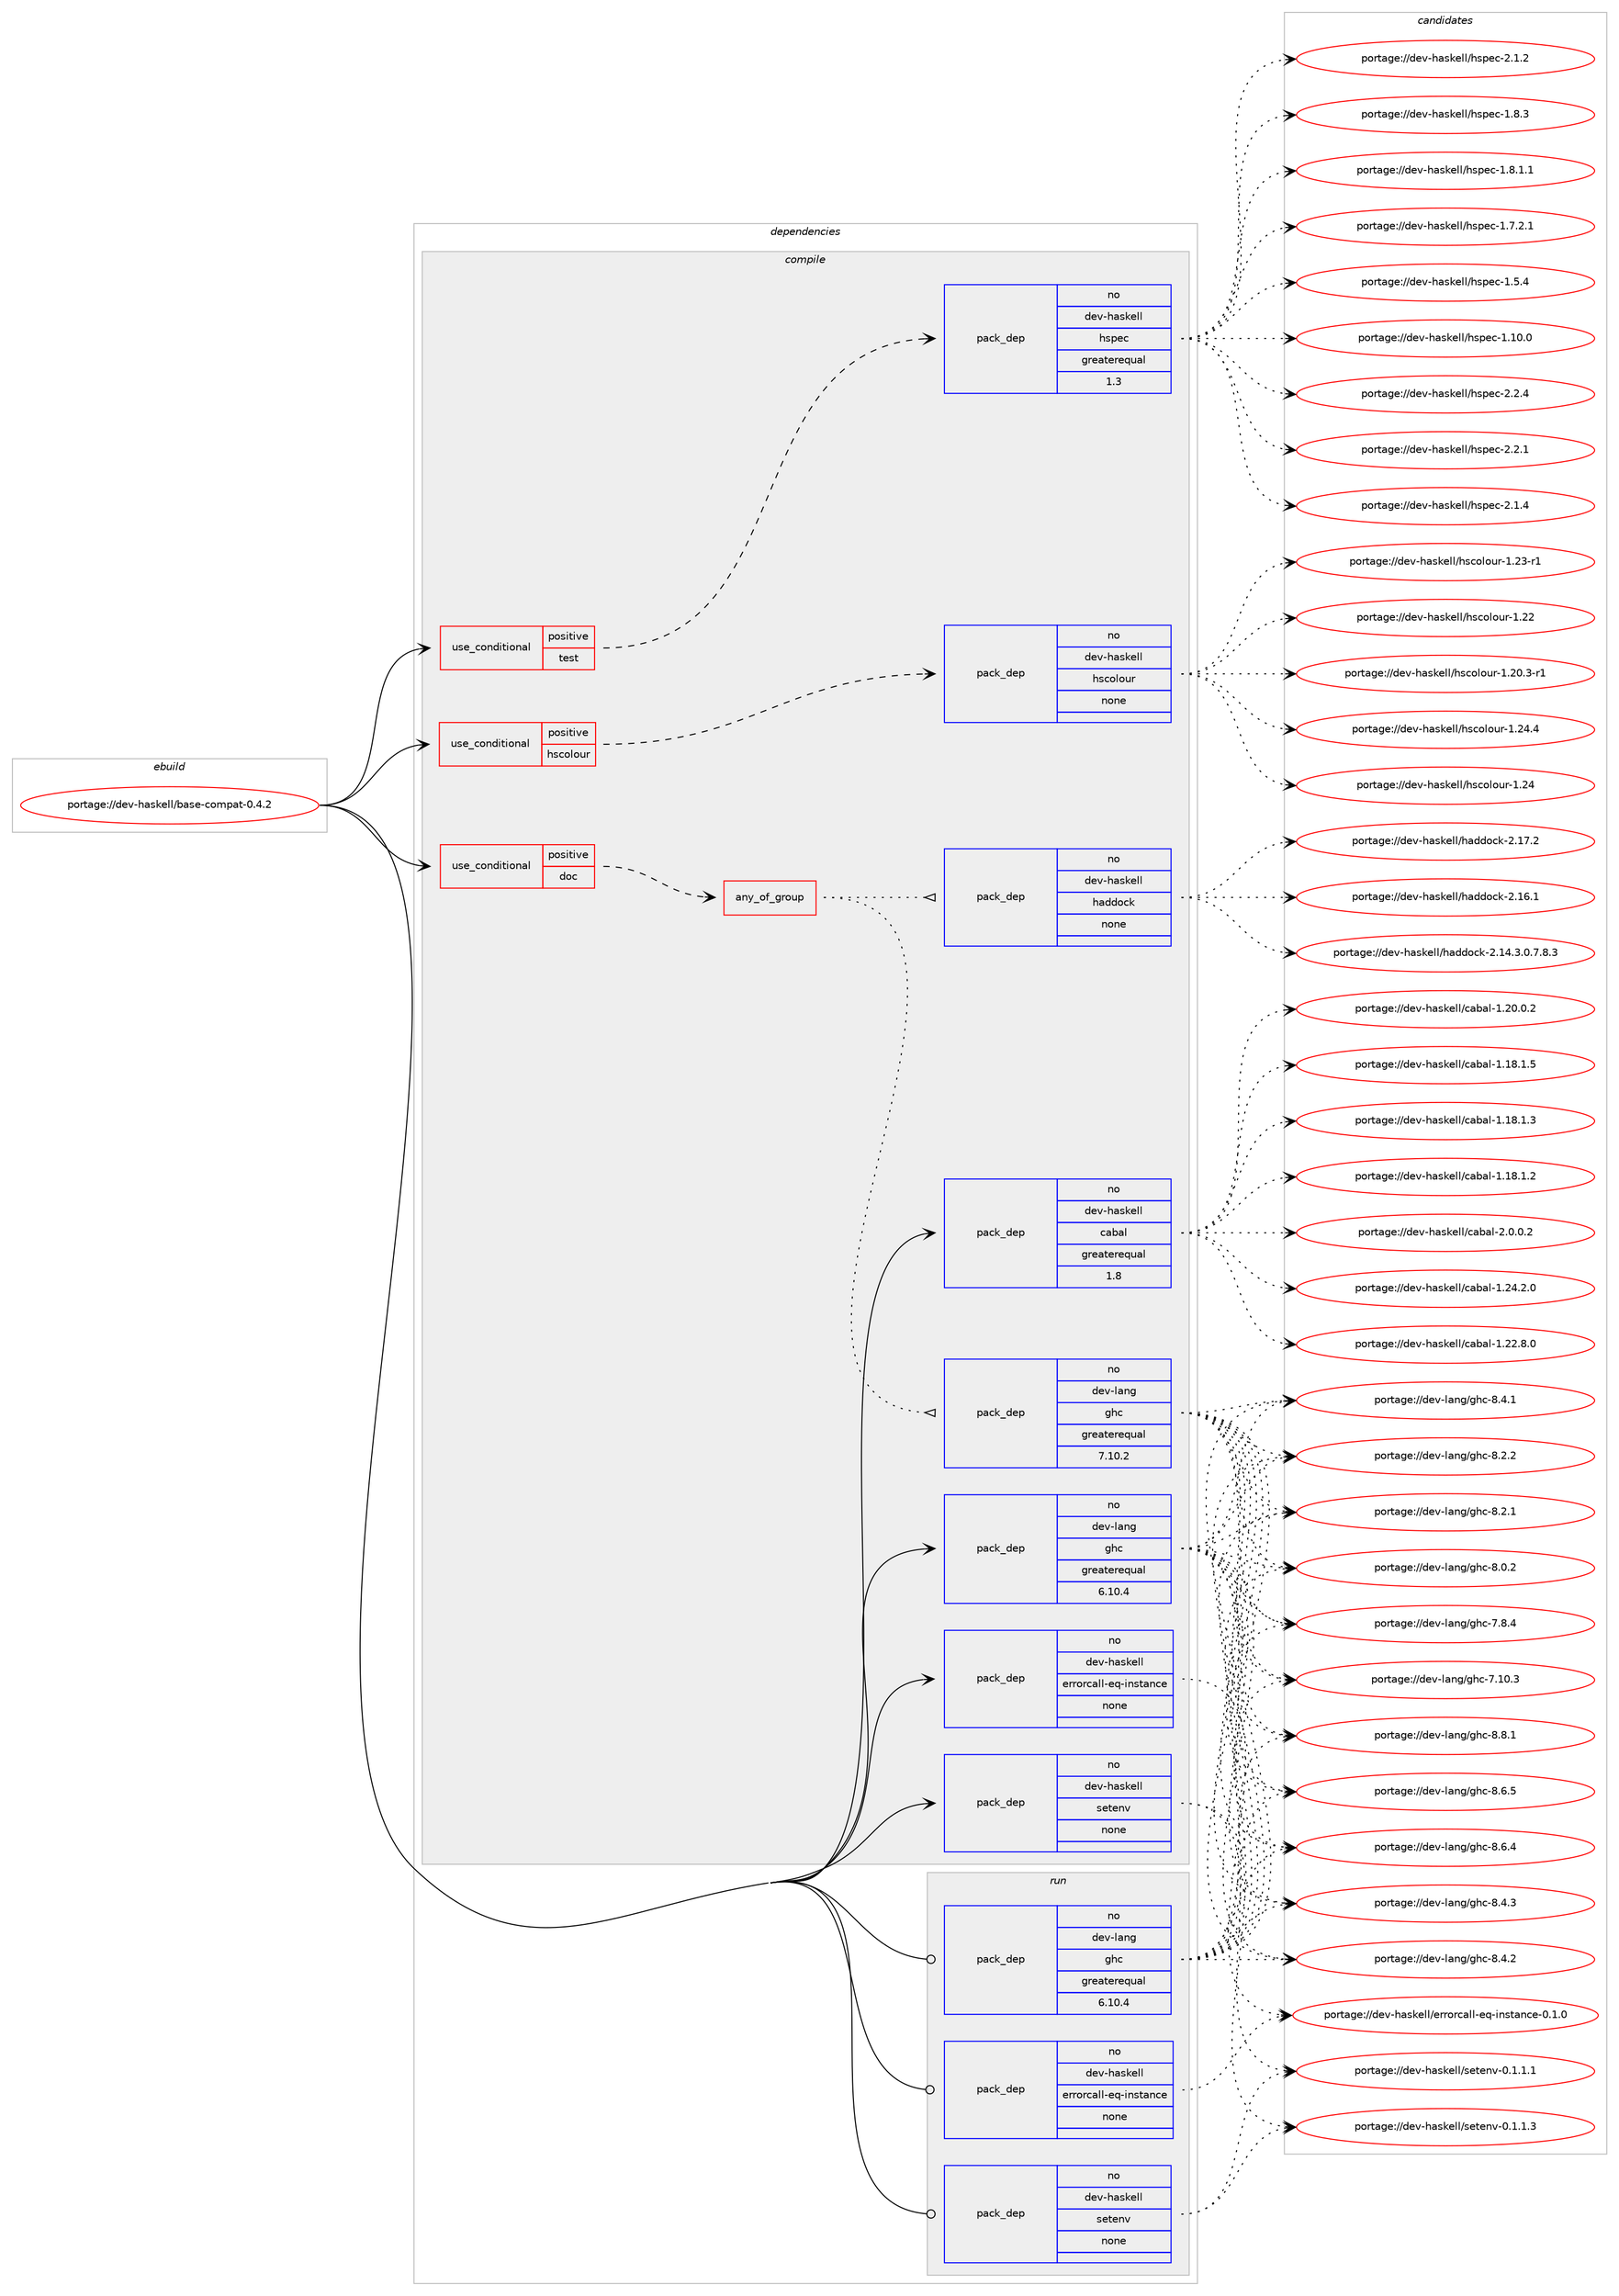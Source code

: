 digraph prolog {

# *************
# Graph options
# *************

newrank=true;
concentrate=true;
compound=true;
graph [rankdir=LR,fontname=Helvetica,fontsize=10,ranksep=1.5];#, ranksep=2.5, nodesep=0.2];
edge  [arrowhead=vee];
node  [fontname=Helvetica,fontsize=10];

# **********
# The ebuild
# **********

subgraph cluster_leftcol {
color=gray;
label=<<i>ebuild</i>>;
id [label="portage://dev-haskell/base-compat-0.4.2", color=red, width=4, href="../dev-haskell/base-compat-0.4.2.svg"];
}

# ****************
# The dependencies
# ****************

subgraph cluster_midcol {
color=gray;
label=<<i>dependencies</i>>;
subgraph cluster_compile {
fillcolor="#eeeeee";
style=filled;
label=<<i>compile</i>>;
subgraph cond135005 {
dependency571271 [label=<<TABLE BORDER="0" CELLBORDER="1" CELLSPACING="0" CELLPADDING="4"><TR><TD ROWSPAN="3" CELLPADDING="10">use_conditional</TD></TR><TR><TD>positive</TD></TR><TR><TD>doc</TD></TR></TABLE>>, shape=none, color=red];
subgraph any6814 {
dependency571272 [label=<<TABLE BORDER="0" CELLBORDER="1" CELLSPACING="0" CELLPADDING="4"><TR><TD CELLPADDING="10">any_of_group</TD></TR></TABLE>>, shape=none, color=red];subgraph pack429215 {
dependency571273 [label=<<TABLE BORDER="0" CELLBORDER="1" CELLSPACING="0" CELLPADDING="4" WIDTH="220"><TR><TD ROWSPAN="6" CELLPADDING="30">pack_dep</TD></TR><TR><TD WIDTH="110">no</TD></TR><TR><TD>dev-haskell</TD></TR><TR><TD>haddock</TD></TR><TR><TD>none</TD></TR><TR><TD></TD></TR></TABLE>>, shape=none, color=blue];
}
dependency571272:e -> dependency571273:w [weight=20,style="dotted",arrowhead="oinv"];
subgraph pack429216 {
dependency571274 [label=<<TABLE BORDER="0" CELLBORDER="1" CELLSPACING="0" CELLPADDING="4" WIDTH="220"><TR><TD ROWSPAN="6" CELLPADDING="30">pack_dep</TD></TR><TR><TD WIDTH="110">no</TD></TR><TR><TD>dev-lang</TD></TR><TR><TD>ghc</TD></TR><TR><TD>greaterequal</TD></TR><TR><TD>7.10.2</TD></TR></TABLE>>, shape=none, color=blue];
}
dependency571272:e -> dependency571274:w [weight=20,style="dotted",arrowhead="oinv"];
}
dependency571271:e -> dependency571272:w [weight=20,style="dashed",arrowhead="vee"];
}
id:e -> dependency571271:w [weight=20,style="solid",arrowhead="vee"];
subgraph cond135006 {
dependency571275 [label=<<TABLE BORDER="0" CELLBORDER="1" CELLSPACING="0" CELLPADDING="4"><TR><TD ROWSPAN="3" CELLPADDING="10">use_conditional</TD></TR><TR><TD>positive</TD></TR><TR><TD>hscolour</TD></TR></TABLE>>, shape=none, color=red];
subgraph pack429217 {
dependency571276 [label=<<TABLE BORDER="0" CELLBORDER="1" CELLSPACING="0" CELLPADDING="4" WIDTH="220"><TR><TD ROWSPAN="6" CELLPADDING="30">pack_dep</TD></TR><TR><TD WIDTH="110">no</TD></TR><TR><TD>dev-haskell</TD></TR><TR><TD>hscolour</TD></TR><TR><TD>none</TD></TR><TR><TD></TD></TR></TABLE>>, shape=none, color=blue];
}
dependency571275:e -> dependency571276:w [weight=20,style="dashed",arrowhead="vee"];
}
id:e -> dependency571275:w [weight=20,style="solid",arrowhead="vee"];
subgraph cond135007 {
dependency571277 [label=<<TABLE BORDER="0" CELLBORDER="1" CELLSPACING="0" CELLPADDING="4"><TR><TD ROWSPAN="3" CELLPADDING="10">use_conditional</TD></TR><TR><TD>positive</TD></TR><TR><TD>test</TD></TR></TABLE>>, shape=none, color=red];
subgraph pack429218 {
dependency571278 [label=<<TABLE BORDER="0" CELLBORDER="1" CELLSPACING="0" CELLPADDING="4" WIDTH="220"><TR><TD ROWSPAN="6" CELLPADDING="30">pack_dep</TD></TR><TR><TD WIDTH="110">no</TD></TR><TR><TD>dev-haskell</TD></TR><TR><TD>hspec</TD></TR><TR><TD>greaterequal</TD></TR><TR><TD>1.3</TD></TR></TABLE>>, shape=none, color=blue];
}
dependency571277:e -> dependency571278:w [weight=20,style="dashed",arrowhead="vee"];
}
id:e -> dependency571277:w [weight=20,style="solid",arrowhead="vee"];
subgraph pack429219 {
dependency571279 [label=<<TABLE BORDER="0" CELLBORDER="1" CELLSPACING="0" CELLPADDING="4" WIDTH="220"><TR><TD ROWSPAN="6" CELLPADDING="30">pack_dep</TD></TR><TR><TD WIDTH="110">no</TD></TR><TR><TD>dev-haskell</TD></TR><TR><TD>cabal</TD></TR><TR><TD>greaterequal</TD></TR><TR><TD>1.8</TD></TR></TABLE>>, shape=none, color=blue];
}
id:e -> dependency571279:w [weight=20,style="solid",arrowhead="vee"];
subgraph pack429220 {
dependency571280 [label=<<TABLE BORDER="0" CELLBORDER="1" CELLSPACING="0" CELLPADDING="4" WIDTH="220"><TR><TD ROWSPAN="6" CELLPADDING="30">pack_dep</TD></TR><TR><TD WIDTH="110">no</TD></TR><TR><TD>dev-haskell</TD></TR><TR><TD>errorcall-eq-instance</TD></TR><TR><TD>none</TD></TR><TR><TD></TD></TR></TABLE>>, shape=none, color=blue];
}
id:e -> dependency571280:w [weight=20,style="solid",arrowhead="vee"];
subgraph pack429221 {
dependency571281 [label=<<TABLE BORDER="0" CELLBORDER="1" CELLSPACING="0" CELLPADDING="4" WIDTH="220"><TR><TD ROWSPAN="6" CELLPADDING="30">pack_dep</TD></TR><TR><TD WIDTH="110">no</TD></TR><TR><TD>dev-haskell</TD></TR><TR><TD>setenv</TD></TR><TR><TD>none</TD></TR><TR><TD></TD></TR></TABLE>>, shape=none, color=blue];
}
id:e -> dependency571281:w [weight=20,style="solid",arrowhead="vee"];
subgraph pack429222 {
dependency571282 [label=<<TABLE BORDER="0" CELLBORDER="1" CELLSPACING="0" CELLPADDING="4" WIDTH="220"><TR><TD ROWSPAN="6" CELLPADDING="30">pack_dep</TD></TR><TR><TD WIDTH="110">no</TD></TR><TR><TD>dev-lang</TD></TR><TR><TD>ghc</TD></TR><TR><TD>greaterequal</TD></TR><TR><TD>6.10.4</TD></TR></TABLE>>, shape=none, color=blue];
}
id:e -> dependency571282:w [weight=20,style="solid",arrowhead="vee"];
}
subgraph cluster_compileandrun {
fillcolor="#eeeeee";
style=filled;
label=<<i>compile and run</i>>;
}
subgraph cluster_run {
fillcolor="#eeeeee";
style=filled;
label=<<i>run</i>>;
subgraph pack429223 {
dependency571283 [label=<<TABLE BORDER="0" CELLBORDER="1" CELLSPACING="0" CELLPADDING="4" WIDTH="220"><TR><TD ROWSPAN="6" CELLPADDING="30">pack_dep</TD></TR><TR><TD WIDTH="110">no</TD></TR><TR><TD>dev-haskell</TD></TR><TR><TD>errorcall-eq-instance</TD></TR><TR><TD>none</TD></TR><TR><TD></TD></TR></TABLE>>, shape=none, color=blue];
}
id:e -> dependency571283:w [weight=20,style="solid",arrowhead="odot"];
subgraph pack429224 {
dependency571284 [label=<<TABLE BORDER="0" CELLBORDER="1" CELLSPACING="0" CELLPADDING="4" WIDTH="220"><TR><TD ROWSPAN="6" CELLPADDING="30">pack_dep</TD></TR><TR><TD WIDTH="110">no</TD></TR><TR><TD>dev-haskell</TD></TR><TR><TD>setenv</TD></TR><TR><TD>none</TD></TR><TR><TD></TD></TR></TABLE>>, shape=none, color=blue];
}
id:e -> dependency571284:w [weight=20,style="solid",arrowhead="odot"];
subgraph pack429225 {
dependency571285 [label=<<TABLE BORDER="0" CELLBORDER="1" CELLSPACING="0" CELLPADDING="4" WIDTH="220"><TR><TD ROWSPAN="6" CELLPADDING="30">pack_dep</TD></TR><TR><TD WIDTH="110">no</TD></TR><TR><TD>dev-lang</TD></TR><TR><TD>ghc</TD></TR><TR><TD>greaterequal</TD></TR><TR><TD>6.10.4</TD></TR></TABLE>>, shape=none, color=blue];
}
id:e -> dependency571285:w [weight=20,style="solid",arrowhead="odot"];
}
}

# **************
# The candidates
# **************

subgraph cluster_choices {
rank=same;
color=gray;
label=<<i>candidates</i>>;

subgraph choice429215 {
color=black;
nodesep=1;
choice100101118451049711510710110810847104971001001119910745504649554650 [label="portage://dev-haskell/haddock-2.17.2", color=red, width=4,href="../dev-haskell/haddock-2.17.2.svg"];
choice100101118451049711510710110810847104971001001119910745504649544649 [label="portage://dev-haskell/haddock-2.16.1", color=red, width=4,href="../dev-haskell/haddock-2.16.1.svg"];
choice1001011184510497115107101108108471049710010011199107455046495246514648465546564651 [label="portage://dev-haskell/haddock-2.14.3.0.7.8.3", color=red, width=4,href="../dev-haskell/haddock-2.14.3.0.7.8.3.svg"];
dependency571273:e -> choice100101118451049711510710110810847104971001001119910745504649554650:w [style=dotted,weight="100"];
dependency571273:e -> choice100101118451049711510710110810847104971001001119910745504649544649:w [style=dotted,weight="100"];
dependency571273:e -> choice1001011184510497115107101108108471049710010011199107455046495246514648465546564651:w [style=dotted,weight="100"];
}
subgraph choice429216 {
color=black;
nodesep=1;
choice10010111845108971101034710310499455646564649 [label="portage://dev-lang/ghc-8.8.1", color=red, width=4,href="../dev-lang/ghc-8.8.1.svg"];
choice10010111845108971101034710310499455646544653 [label="portage://dev-lang/ghc-8.6.5", color=red, width=4,href="../dev-lang/ghc-8.6.5.svg"];
choice10010111845108971101034710310499455646544652 [label="portage://dev-lang/ghc-8.6.4", color=red, width=4,href="../dev-lang/ghc-8.6.4.svg"];
choice10010111845108971101034710310499455646524651 [label="portage://dev-lang/ghc-8.4.3", color=red, width=4,href="../dev-lang/ghc-8.4.3.svg"];
choice10010111845108971101034710310499455646524650 [label="portage://dev-lang/ghc-8.4.2", color=red, width=4,href="../dev-lang/ghc-8.4.2.svg"];
choice10010111845108971101034710310499455646524649 [label="portage://dev-lang/ghc-8.4.1", color=red, width=4,href="../dev-lang/ghc-8.4.1.svg"];
choice10010111845108971101034710310499455646504650 [label="portage://dev-lang/ghc-8.2.2", color=red, width=4,href="../dev-lang/ghc-8.2.2.svg"];
choice10010111845108971101034710310499455646504649 [label="portage://dev-lang/ghc-8.2.1", color=red, width=4,href="../dev-lang/ghc-8.2.1.svg"];
choice10010111845108971101034710310499455646484650 [label="portage://dev-lang/ghc-8.0.2", color=red, width=4,href="../dev-lang/ghc-8.0.2.svg"];
choice10010111845108971101034710310499455546564652 [label="portage://dev-lang/ghc-7.8.4", color=red, width=4,href="../dev-lang/ghc-7.8.4.svg"];
choice1001011184510897110103471031049945554649484651 [label="portage://dev-lang/ghc-7.10.3", color=red, width=4,href="../dev-lang/ghc-7.10.3.svg"];
dependency571274:e -> choice10010111845108971101034710310499455646564649:w [style=dotted,weight="100"];
dependency571274:e -> choice10010111845108971101034710310499455646544653:w [style=dotted,weight="100"];
dependency571274:e -> choice10010111845108971101034710310499455646544652:w [style=dotted,weight="100"];
dependency571274:e -> choice10010111845108971101034710310499455646524651:w [style=dotted,weight="100"];
dependency571274:e -> choice10010111845108971101034710310499455646524650:w [style=dotted,weight="100"];
dependency571274:e -> choice10010111845108971101034710310499455646524649:w [style=dotted,weight="100"];
dependency571274:e -> choice10010111845108971101034710310499455646504650:w [style=dotted,weight="100"];
dependency571274:e -> choice10010111845108971101034710310499455646504649:w [style=dotted,weight="100"];
dependency571274:e -> choice10010111845108971101034710310499455646484650:w [style=dotted,weight="100"];
dependency571274:e -> choice10010111845108971101034710310499455546564652:w [style=dotted,weight="100"];
dependency571274:e -> choice1001011184510897110103471031049945554649484651:w [style=dotted,weight="100"];
}
subgraph choice429217 {
color=black;
nodesep=1;
choice1001011184510497115107101108108471041159911110811111711445494650524652 [label="portage://dev-haskell/hscolour-1.24.4", color=red, width=4,href="../dev-haskell/hscolour-1.24.4.svg"];
choice100101118451049711510710110810847104115991111081111171144549465052 [label="portage://dev-haskell/hscolour-1.24", color=red, width=4,href="../dev-haskell/hscolour-1.24.svg"];
choice1001011184510497115107101108108471041159911110811111711445494650514511449 [label="portage://dev-haskell/hscolour-1.23-r1", color=red, width=4,href="../dev-haskell/hscolour-1.23-r1.svg"];
choice100101118451049711510710110810847104115991111081111171144549465050 [label="portage://dev-haskell/hscolour-1.22", color=red, width=4,href="../dev-haskell/hscolour-1.22.svg"];
choice10010111845104971151071011081084710411599111108111117114454946504846514511449 [label="portage://dev-haskell/hscolour-1.20.3-r1", color=red, width=4,href="../dev-haskell/hscolour-1.20.3-r1.svg"];
dependency571276:e -> choice1001011184510497115107101108108471041159911110811111711445494650524652:w [style=dotted,weight="100"];
dependency571276:e -> choice100101118451049711510710110810847104115991111081111171144549465052:w [style=dotted,weight="100"];
dependency571276:e -> choice1001011184510497115107101108108471041159911110811111711445494650514511449:w [style=dotted,weight="100"];
dependency571276:e -> choice100101118451049711510710110810847104115991111081111171144549465050:w [style=dotted,weight="100"];
dependency571276:e -> choice10010111845104971151071011081084710411599111108111117114454946504846514511449:w [style=dotted,weight="100"];
}
subgraph choice429218 {
color=black;
nodesep=1;
choice10010111845104971151071011081084710411511210199455046504652 [label="portage://dev-haskell/hspec-2.2.4", color=red, width=4,href="../dev-haskell/hspec-2.2.4.svg"];
choice10010111845104971151071011081084710411511210199455046504649 [label="portage://dev-haskell/hspec-2.2.1", color=red, width=4,href="../dev-haskell/hspec-2.2.1.svg"];
choice10010111845104971151071011081084710411511210199455046494652 [label="portage://dev-haskell/hspec-2.1.4", color=red, width=4,href="../dev-haskell/hspec-2.1.4.svg"];
choice10010111845104971151071011081084710411511210199455046494650 [label="portage://dev-haskell/hspec-2.1.2", color=red, width=4,href="../dev-haskell/hspec-2.1.2.svg"];
choice10010111845104971151071011081084710411511210199454946564651 [label="portage://dev-haskell/hspec-1.8.3", color=red, width=4,href="../dev-haskell/hspec-1.8.3.svg"];
choice100101118451049711510710110810847104115112101994549465646494649 [label="portage://dev-haskell/hspec-1.8.1.1", color=red, width=4,href="../dev-haskell/hspec-1.8.1.1.svg"];
choice100101118451049711510710110810847104115112101994549465546504649 [label="portage://dev-haskell/hspec-1.7.2.1", color=red, width=4,href="../dev-haskell/hspec-1.7.2.1.svg"];
choice10010111845104971151071011081084710411511210199454946534652 [label="portage://dev-haskell/hspec-1.5.4", color=red, width=4,href="../dev-haskell/hspec-1.5.4.svg"];
choice1001011184510497115107101108108471041151121019945494649484648 [label="portage://dev-haskell/hspec-1.10.0", color=red, width=4,href="../dev-haskell/hspec-1.10.0.svg"];
dependency571278:e -> choice10010111845104971151071011081084710411511210199455046504652:w [style=dotted,weight="100"];
dependency571278:e -> choice10010111845104971151071011081084710411511210199455046504649:w [style=dotted,weight="100"];
dependency571278:e -> choice10010111845104971151071011081084710411511210199455046494652:w [style=dotted,weight="100"];
dependency571278:e -> choice10010111845104971151071011081084710411511210199455046494650:w [style=dotted,weight="100"];
dependency571278:e -> choice10010111845104971151071011081084710411511210199454946564651:w [style=dotted,weight="100"];
dependency571278:e -> choice100101118451049711510710110810847104115112101994549465646494649:w [style=dotted,weight="100"];
dependency571278:e -> choice100101118451049711510710110810847104115112101994549465546504649:w [style=dotted,weight="100"];
dependency571278:e -> choice10010111845104971151071011081084710411511210199454946534652:w [style=dotted,weight="100"];
dependency571278:e -> choice1001011184510497115107101108108471041151121019945494649484648:w [style=dotted,weight="100"];
}
subgraph choice429219 {
color=black;
nodesep=1;
choice100101118451049711510710110810847999798971084550464846484650 [label="portage://dev-haskell/cabal-2.0.0.2", color=red, width=4,href="../dev-haskell/cabal-2.0.0.2.svg"];
choice10010111845104971151071011081084799979897108454946505246504648 [label="portage://dev-haskell/cabal-1.24.2.0", color=red, width=4,href="../dev-haskell/cabal-1.24.2.0.svg"];
choice10010111845104971151071011081084799979897108454946505046564648 [label="portage://dev-haskell/cabal-1.22.8.0", color=red, width=4,href="../dev-haskell/cabal-1.22.8.0.svg"];
choice10010111845104971151071011081084799979897108454946504846484650 [label="portage://dev-haskell/cabal-1.20.0.2", color=red, width=4,href="../dev-haskell/cabal-1.20.0.2.svg"];
choice10010111845104971151071011081084799979897108454946495646494653 [label="portage://dev-haskell/cabal-1.18.1.5", color=red, width=4,href="../dev-haskell/cabal-1.18.1.5.svg"];
choice10010111845104971151071011081084799979897108454946495646494651 [label="portage://dev-haskell/cabal-1.18.1.3", color=red, width=4,href="../dev-haskell/cabal-1.18.1.3.svg"];
choice10010111845104971151071011081084799979897108454946495646494650 [label="portage://dev-haskell/cabal-1.18.1.2", color=red, width=4,href="../dev-haskell/cabal-1.18.1.2.svg"];
dependency571279:e -> choice100101118451049711510710110810847999798971084550464846484650:w [style=dotted,weight="100"];
dependency571279:e -> choice10010111845104971151071011081084799979897108454946505246504648:w [style=dotted,weight="100"];
dependency571279:e -> choice10010111845104971151071011081084799979897108454946505046564648:w [style=dotted,weight="100"];
dependency571279:e -> choice10010111845104971151071011081084799979897108454946504846484650:w [style=dotted,weight="100"];
dependency571279:e -> choice10010111845104971151071011081084799979897108454946495646494653:w [style=dotted,weight="100"];
dependency571279:e -> choice10010111845104971151071011081084799979897108454946495646494651:w [style=dotted,weight="100"];
dependency571279:e -> choice10010111845104971151071011081084799979897108454946495646494650:w [style=dotted,weight="100"];
}
subgraph choice429220 {
color=black;
nodesep=1;
choice100101118451049711510710110810847101114114111114999710810845101113451051101151169711099101454846494648 [label="portage://dev-haskell/errorcall-eq-instance-0.1.0", color=red, width=4,href="../dev-haskell/errorcall-eq-instance-0.1.0.svg"];
dependency571280:e -> choice100101118451049711510710110810847101114114111114999710810845101113451051101151169711099101454846494648:w [style=dotted,weight="100"];
}
subgraph choice429221 {
color=black;
nodesep=1;
choice1001011184510497115107101108108471151011161011101184548464946494651 [label="portage://dev-haskell/setenv-0.1.1.3", color=red, width=4,href="../dev-haskell/setenv-0.1.1.3.svg"];
choice1001011184510497115107101108108471151011161011101184548464946494649 [label="portage://dev-haskell/setenv-0.1.1.1", color=red, width=4,href="../dev-haskell/setenv-0.1.1.1.svg"];
dependency571281:e -> choice1001011184510497115107101108108471151011161011101184548464946494651:w [style=dotted,weight="100"];
dependency571281:e -> choice1001011184510497115107101108108471151011161011101184548464946494649:w [style=dotted,weight="100"];
}
subgraph choice429222 {
color=black;
nodesep=1;
choice10010111845108971101034710310499455646564649 [label="portage://dev-lang/ghc-8.8.1", color=red, width=4,href="../dev-lang/ghc-8.8.1.svg"];
choice10010111845108971101034710310499455646544653 [label="portage://dev-lang/ghc-8.6.5", color=red, width=4,href="../dev-lang/ghc-8.6.5.svg"];
choice10010111845108971101034710310499455646544652 [label="portage://dev-lang/ghc-8.6.4", color=red, width=4,href="../dev-lang/ghc-8.6.4.svg"];
choice10010111845108971101034710310499455646524651 [label="portage://dev-lang/ghc-8.4.3", color=red, width=4,href="../dev-lang/ghc-8.4.3.svg"];
choice10010111845108971101034710310499455646524650 [label="portage://dev-lang/ghc-8.4.2", color=red, width=4,href="../dev-lang/ghc-8.4.2.svg"];
choice10010111845108971101034710310499455646524649 [label="portage://dev-lang/ghc-8.4.1", color=red, width=4,href="../dev-lang/ghc-8.4.1.svg"];
choice10010111845108971101034710310499455646504650 [label="portage://dev-lang/ghc-8.2.2", color=red, width=4,href="../dev-lang/ghc-8.2.2.svg"];
choice10010111845108971101034710310499455646504649 [label="portage://dev-lang/ghc-8.2.1", color=red, width=4,href="../dev-lang/ghc-8.2.1.svg"];
choice10010111845108971101034710310499455646484650 [label="portage://dev-lang/ghc-8.0.2", color=red, width=4,href="../dev-lang/ghc-8.0.2.svg"];
choice10010111845108971101034710310499455546564652 [label="portage://dev-lang/ghc-7.8.4", color=red, width=4,href="../dev-lang/ghc-7.8.4.svg"];
choice1001011184510897110103471031049945554649484651 [label="portage://dev-lang/ghc-7.10.3", color=red, width=4,href="../dev-lang/ghc-7.10.3.svg"];
dependency571282:e -> choice10010111845108971101034710310499455646564649:w [style=dotted,weight="100"];
dependency571282:e -> choice10010111845108971101034710310499455646544653:w [style=dotted,weight="100"];
dependency571282:e -> choice10010111845108971101034710310499455646544652:w [style=dotted,weight="100"];
dependency571282:e -> choice10010111845108971101034710310499455646524651:w [style=dotted,weight="100"];
dependency571282:e -> choice10010111845108971101034710310499455646524650:w [style=dotted,weight="100"];
dependency571282:e -> choice10010111845108971101034710310499455646524649:w [style=dotted,weight="100"];
dependency571282:e -> choice10010111845108971101034710310499455646504650:w [style=dotted,weight="100"];
dependency571282:e -> choice10010111845108971101034710310499455646504649:w [style=dotted,weight="100"];
dependency571282:e -> choice10010111845108971101034710310499455646484650:w [style=dotted,weight="100"];
dependency571282:e -> choice10010111845108971101034710310499455546564652:w [style=dotted,weight="100"];
dependency571282:e -> choice1001011184510897110103471031049945554649484651:w [style=dotted,weight="100"];
}
subgraph choice429223 {
color=black;
nodesep=1;
choice100101118451049711510710110810847101114114111114999710810845101113451051101151169711099101454846494648 [label="portage://dev-haskell/errorcall-eq-instance-0.1.0", color=red, width=4,href="../dev-haskell/errorcall-eq-instance-0.1.0.svg"];
dependency571283:e -> choice100101118451049711510710110810847101114114111114999710810845101113451051101151169711099101454846494648:w [style=dotted,weight="100"];
}
subgraph choice429224 {
color=black;
nodesep=1;
choice1001011184510497115107101108108471151011161011101184548464946494651 [label="portage://dev-haskell/setenv-0.1.1.3", color=red, width=4,href="../dev-haskell/setenv-0.1.1.3.svg"];
choice1001011184510497115107101108108471151011161011101184548464946494649 [label="portage://dev-haskell/setenv-0.1.1.1", color=red, width=4,href="../dev-haskell/setenv-0.1.1.1.svg"];
dependency571284:e -> choice1001011184510497115107101108108471151011161011101184548464946494651:w [style=dotted,weight="100"];
dependency571284:e -> choice1001011184510497115107101108108471151011161011101184548464946494649:w [style=dotted,weight="100"];
}
subgraph choice429225 {
color=black;
nodesep=1;
choice10010111845108971101034710310499455646564649 [label="portage://dev-lang/ghc-8.8.1", color=red, width=4,href="../dev-lang/ghc-8.8.1.svg"];
choice10010111845108971101034710310499455646544653 [label="portage://dev-lang/ghc-8.6.5", color=red, width=4,href="../dev-lang/ghc-8.6.5.svg"];
choice10010111845108971101034710310499455646544652 [label="portage://dev-lang/ghc-8.6.4", color=red, width=4,href="../dev-lang/ghc-8.6.4.svg"];
choice10010111845108971101034710310499455646524651 [label="portage://dev-lang/ghc-8.4.3", color=red, width=4,href="../dev-lang/ghc-8.4.3.svg"];
choice10010111845108971101034710310499455646524650 [label="portage://dev-lang/ghc-8.4.2", color=red, width=4,href="../dev-lang/ghc-8.4.2.svg"];
choice10010111845108971101034710310499455646524649 [label="portage://dev-lang/ghc-8.4.1", color=red, width=4,href="../dev-lang/ghc-8.4.1.svg"];
choice10010111845108971101034710310499455646504650 [label="portage://dev-lang/ghc-8.2.2", color=red, width=4,href="../dev-lang/ghc-8.2.2.svg"];
choice10010111845108971101034710310499455646504649 [label="portage://dev-lang/ghc-8.2.1", color=red, width=4,href="../dev-lang/ghc-8.2.1.svg"];
choice10010111845108971101034710310499455646484650 [label="portage://dev-lang/ghc-8.0.2", color=red, width=4,href="../dev-lang/ghc-8.0.2.svg"];
choice10010111845108971101034710310499455546564652 [label="portage://dev-lang/ghc-7.8.4", color=red, width=4,href="../dev-lang/ghc-7.8.4.svg"];
choice1001011184510897110103471031049945554649484651 [label="portage://dev-lang/ghc-7.10.3", color=red, width=4,href="../dev-lang/ghc-7.10.3.svg"];
dependency571285:e -> choice10010111845108971101034710310499455646564649:w [style=dotted,weight="100"];
dependency571285:e -> choice10010111845108971101034710310499455646544653:w [style=dotted,weight="100"];
dependency571285:e -> choice10010111845108971101034710310499455646544652:w [style=dotted,weight="100"];
dependency571285:e -> choice10010111845108971101034710310499455646524651:w [style=dotted,weight="100"];
dependency571285:e -> choice10010111845108971101034710310499455646524650:w [style=dotted,weight="100"];
dependency571285:e -> choice10010111845108971101034710310499455646524649:w [style=dotted,weight="100"];
dependency571285:e -> choice10010111845108971101034710310499455646504650:w [style=dotted,weight="100"];
dependency571285:e -> choice10010111845108971101034710310499455646504649:w [style=dotted,weight="100"];
dependency571285:e -> choice10010111845108971101034710310499455646484650:w [style=dotted,weight="100"];
dependency571285:e -> choice10010111845108971101034710310499455546564652:w [style=dotted,weight="100"];
dependency571285:e -> choice1001011184510897110103471031049945554649484651:w [style=dotted,weight="100"];
}
}

}
